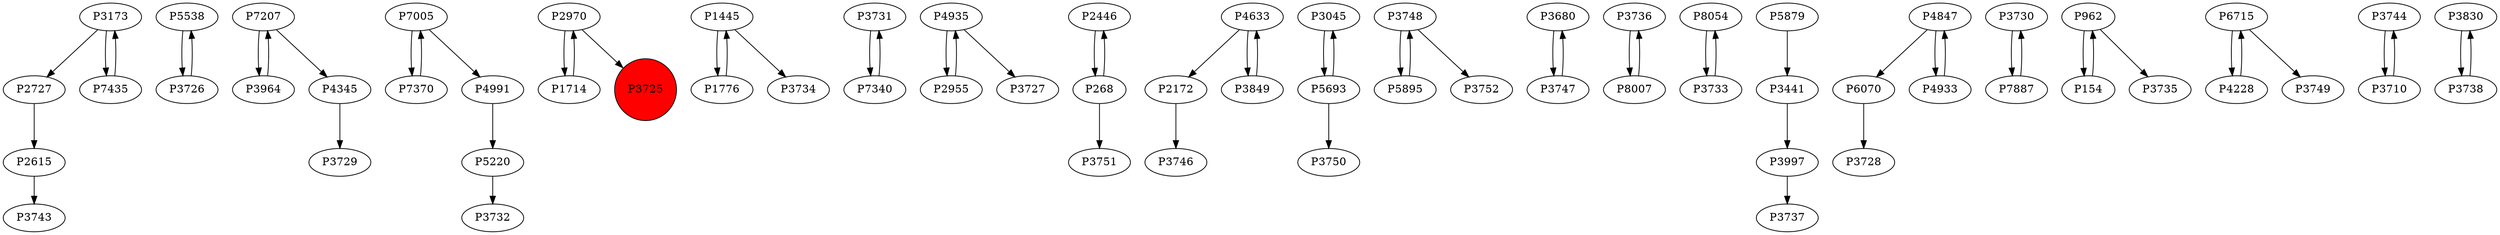 digraph {
	P3173 -> P2727
	P5538 -> P3726
	P7207 -> P3964
	P7005 -> P7370
	P7207 -> P4345
	P2970 -> P1714
	P1445 -> P1776
	P2727 -> P2615
	P3731 -> P7340
	P4935 -> P2955
	P1714 -> P2970
	P2615 -> P3743
	P7370 -> P7005
	P2446 -> P268
	P4633 -> P2172
	P3045 -> P5693
	P3748 -> P5895
	P3680 -> P3747
	P3726 -> P5538
	P3736 -> P8007
	P2172 -> P3746
	P8054 -> P3733
	P7340 -> P3731
	P3441 -> P3997
	P5693 -> P3750
	P2955 -> P4935
	P7005 -> P4991
	P6070 -> P3728
	P3730 -> P7887
	P5220 -> P3732
	P4633 -> P3849
	P962 -> P154
	P3733 -> P8054
	P1776 -> P1445
	P4847 -> P4933
	P1445 -> P3734
	P4847 -> P6070
	P5693 -> P3045
	P6715 -> P4228
	P3997 -> P3737
	P4935 -> P3727
	P5895 -> P3748
	P3747 -> P3680
	P3748 -> P3752
	P3964 -> P7207
	P5879 -> P3441
	P6715 -> P3749
	P3849 -> P4633
	P8007 -> P3736
	P4228 -> P6715
	P2970 -> P3725
	P962 -> P3735
	P268 -> P3751
	P7435 -> P3173
	P154 -> P962
	P3173 -> P7435
	P4345 -> P3729
	P3744 -> P3710
	P268 -> P2446
	P3830 -> P3738
	P7887 -> P3730
	P4991 -> P5220
	P3738 -> P3830
	P3710 -> P3744
	P4933 -> P4847
	P3725 [shape=circle]
	P3725 [style=filled]
	P3725 [fillcolor=red]
}